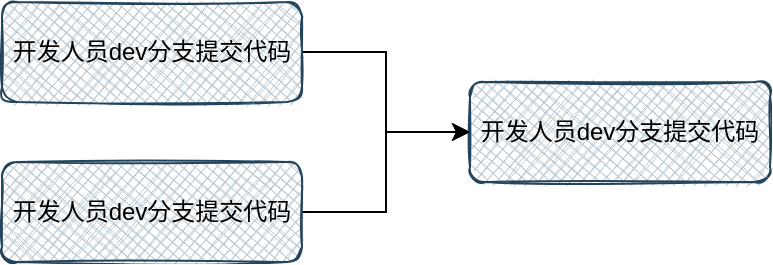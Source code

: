 <mxfile version="16.0.0" type="github"><diagram id="inYY3UJfHC1M5rYNKaPg" name="Page-1"><mxGraphModel dx="1422" dy="831" grid="1" gridSize="10" guides="1" tooltips="1" connect="1" arrows="1" fold="1" page="1" pageScale="1" pageWidth="827" pageHeight="1169" math="0" shadow="0"><root><mxCell id="0"/><mxCell id="1" parent="0"/><mxCell id="9wBvVutJKOYILBzCiKMt-3" value="" style="edgeStyle=orthogonalEdgeStyle;rounded=0;orthogonalLoop=1;jettySize=auto;html=1;fontFamily=Helvetica;fontSize=12;fontColor=default;" parent="1" source="9wBvVutJKOYILBzCiKMt-1" target="9wBvVutJKOYILBzCiKMt-2" edge="1"><mxGeometry relative="1" as="geometry"/></mxCell><mxCell id="9wBvVutJKOYILBzCiKMt-1" value="开发人员dev分支提交代码" style="rounded=1;whiteSpace=wrap;html=1;fillColor=#bac8d3;strokeColor=#23445d;gradientDirection=north;shadow=0;sketch=1;glass=0;fillStyle=cross-hatch;strokeWidth=1;perimeterSpacing=0;" parent="1" vertex="1"><mxGeometry x="30" y="70" width="150" height="50" as="geometry"/></mxCell><mxCell id="9wBvVutJKOYILBzCiKMt-2" value="开发人员dev分支提交代码" style="rounded=1;whiteSpace=wrap;html=1;fillColor=#bac8d3;strokeColor=#23445d;gradientDirection=north;shadow=0;sketch=1;glass=0;fillStyle=cross-hatch;strokeWidth=1;perimeterSpacing=0;" parent="1" vertex="1"><mxGeometry x="264" y="110" width="150" height="50" as="geometry"/></mxCell><mxCell id="9wBvVutJKOYILBzCiKMt-5" style="edgeStyle=orthogonalEdgeStyle;rounded=0;orthogonalLoop=1;jettySize=auto;html=1;entryX=0;entryY=0.5;entryDx=0;entryDy=0;fontFamily=Helvetica;fontSize=12;fontColor=default;" parent="1" source="9wBvVutJKOYILBzCiKMt-4" target="9wBvVutJKOYILBzCiKMt-2" edge="1"><mxGeometry relative="1" as="geometry"/></mxCell><mxCell id="9wBvVutJKOYILBzCiKMt-4" value="开发人员dev分支提交代码" style="rounded=1;whiteSpace=wrap;html=1;fillColor=#bac8d3;strokeColor=#23445d;gradientDirection=north;shadow=0;sketch=1;glass=0;fillStyle=cross-hatch;strokeWidth=1;perimeterSpacing=0;" parent="1" vertex="1"><mxGeometry x="30" y="150" width="150" height="50" as="geometry"/></mxCell></root></mxGraphModel></diagram></mxfile>